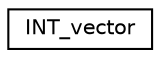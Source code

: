 digraph "Graphical Class Hierarchy"
{
  edge [fontname="Helvetica",fontsize="10",labelfontname="Helvetica",labelfontsize="10"];
  node [fontname="Helvetica",fontsize="10",shape=record];
  rankdir="LR";
  Node0 [label="INT_vector",height=0.2,width=0.4,color="black", fillcolor="white", style="filled",URL="$d0/de0/class_i_n_t__vector.html"];
}
